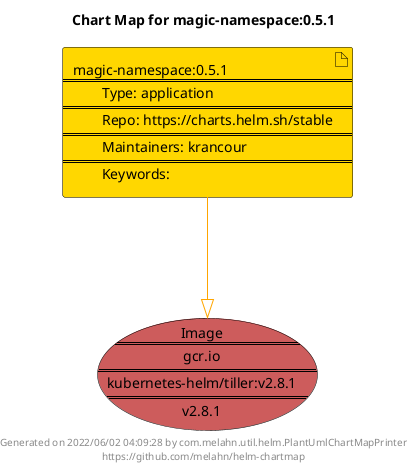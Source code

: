 @startuml
skinparam linetype ortho
skinparam backgroundColor white
skinparam usecaseBorderColor black
skinparam usecaseArrowColor LightSlateGray
skinparam artifactBorderColor black
skinparam artifactArrowColor LightSlateGray

title Chart Map for magic-namespace:0.5.1

'There is one referenced Helm Chart
artifact "magic-namespace:0.5.1\n====\n\tType: application\n====\n\tRepo: https://charts.helm.sh/stable\n====\n\tMaintainers: krancour\n====\n\tKeywords: " as magic_namespace_0_5_1 #Gold

'There is one referenced Docker Image
usecase "Image\n====\ngcr.io\n====\nkubernetes-helm/tiller:v2.8.1\n====\nv2.8.1" as gcr_io_kubernetes_helm_tiller_v2_8_1 #IndianRed

'Chart Dependencies
magic_namespace_0_5_1--[#orange]-|>gcr_io_kubernetes_helm_tiller_v2_8_1

center footer Generated on 2022/06/02 04:09:28 by com.melahn.util.helm.PlantUmlChartMapPrinter\nhttps://github.com/melahn/helm-chartmap
@enduml
